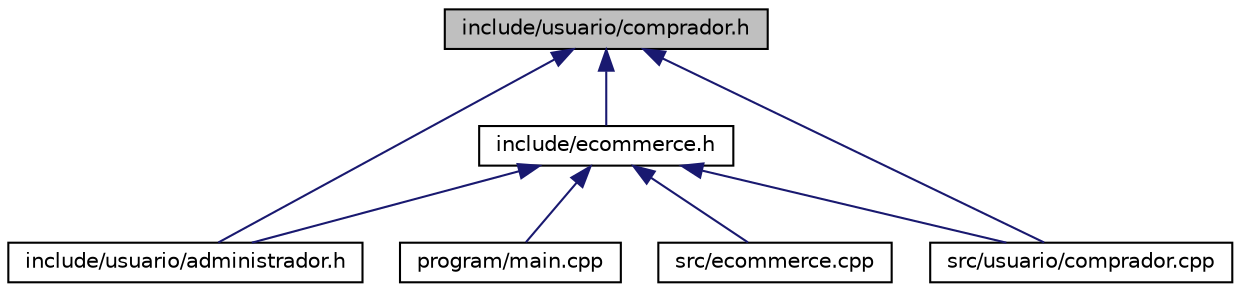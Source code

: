 digraph "include/usuario/comprador.h"
{
  edge [fontname="Helvetica",fontsize="10",labelfontname="Helvetica",labelfontsize="10"];
  node [fontname="Helvetica",fontsize="10",shape=record];
  Node8 [label="include/usuario/comprador.h",height=0.2,width=0.4,color="black", fillcolor="grey75", style="filled", fontcolor="black"];
  Node8 -> Node9 [dir="back",color="midnightblue",fontsize="10",style="solid"];
  Node9 [label="include/ecommerce.h",height=0.2,width=0.4,color="black", fillcolor="white", style="filled",URL="$ecommerce_8h.html"];
  Node9 -> Node10 [dir="back",color="midnightblue",fontsize="10",style="solid"];
  Node10 [label="include/usuario/administrador.h",height=0.2,width=0.4,color="black", fillcolor="white", style="filled",URL="$administrador_8h.html"];
  Node9 -> Node11 [dir="back",color="midnightblue",fontsize="10",style="solid"];
  Node11 [label="program/main.cpp",height=0.2,width=0.4,color="black", fillcolor="white", style="filled",URL="$main_8cpp.html"];
  Node9 -> Node12 [dir="back",color="midnightblue",fontsize="10",style="solid"];
  Node12 [label="src/ecommerce.cpp",height=0.2,width=0.4,color="black", fillcolor="white", style="filled",URL="$ecommerce_8cpp.html"];
  Node9 -> Node13 [dir="back",color="midnightblue",fontsize="10",style="solid"];
  Node13 [label="src/usuario/comprador.cpp",height=0.2,width=0.4,color="black", fillcolor="white", style="filled",URL="$comprador_8cpp.html"];
  Node8 -> Node10 [dir="back",color="midnightblue",fontsize="10",style="solid"];
  Node8 -> Node13 [dir="back",color="midnightblue",fontsize="10",style="solid"];
}
